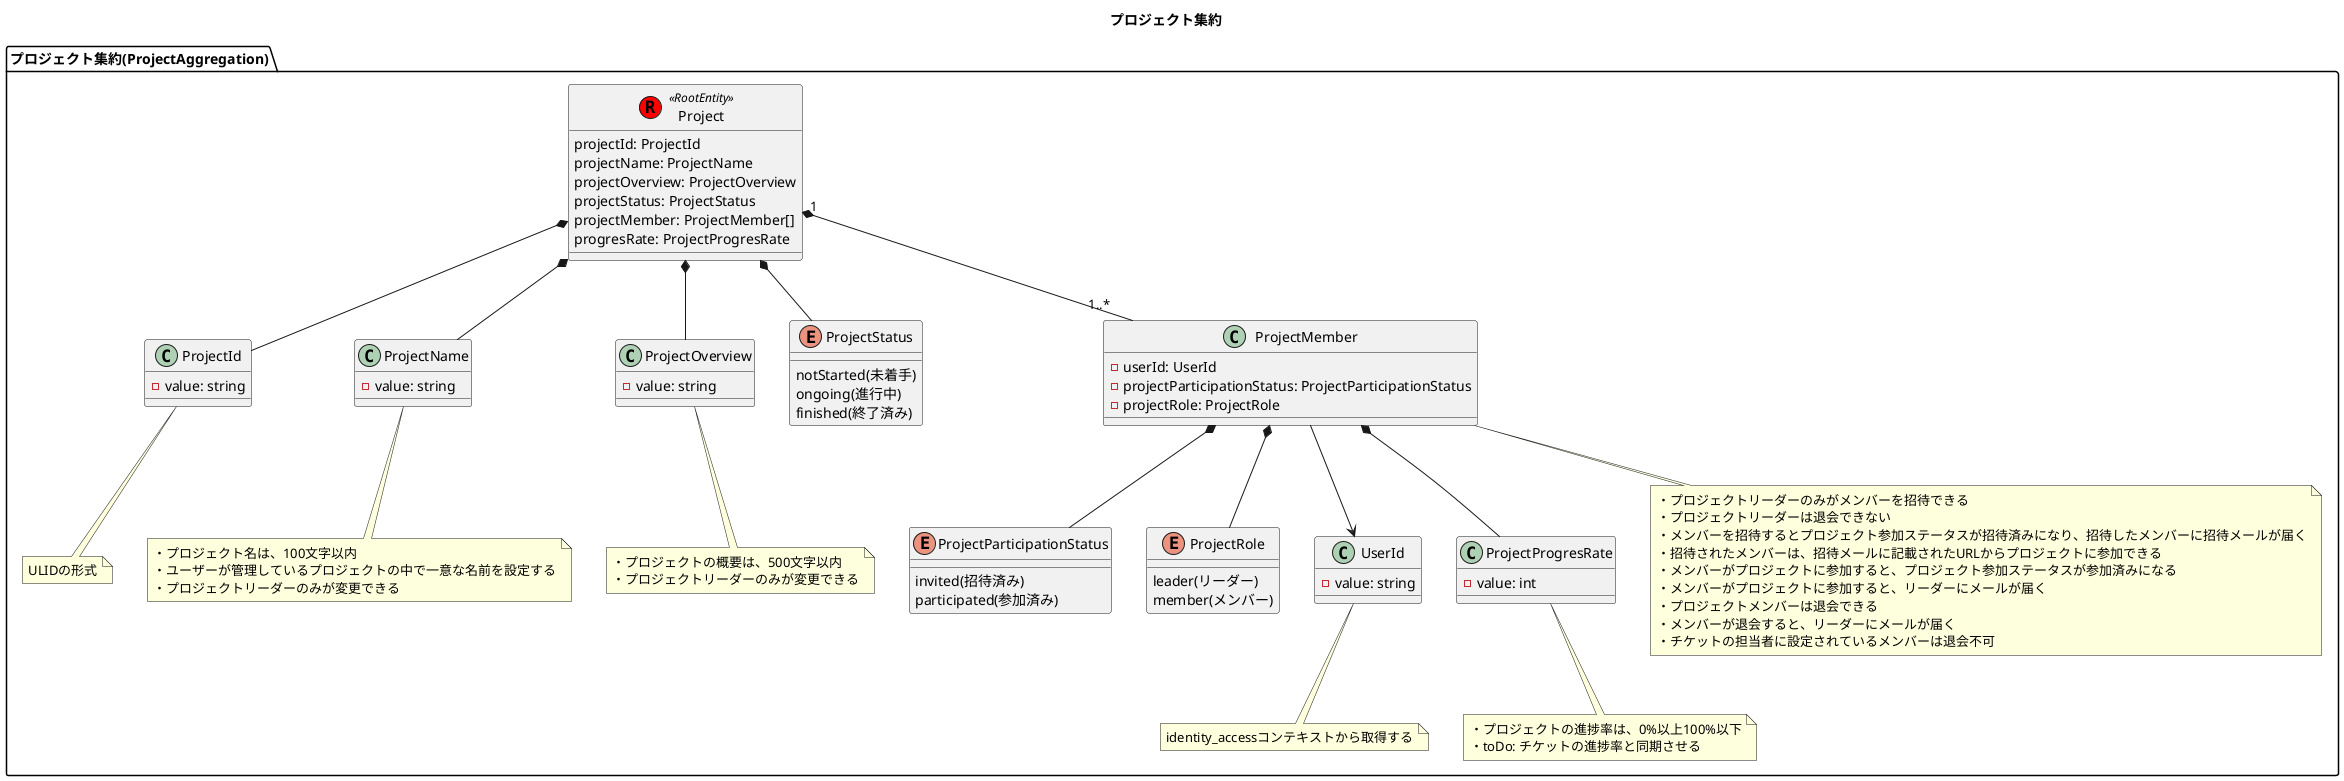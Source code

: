 @startuml プロジェクト集約

title プロジェクト集約

package "プロジェクト集約(ProjectAggregation)" {
    class Project << (R,red) RootEntity >> {
       projectId: ProjectId
       projectName: ProjectName
       projectOverview: ProjectOverview
       projectStatus: ProjectStatus
       projectMember: ProjectMember[]
       progresRate: ProjectProgresRate
    }

    class ProjectId {
        - value: string
    }

    class ProjectName {
        - value: string
    }

    class ProjectOverview {
        - value: string
    }

    enum ProjectStatus {
        notStarted(未着手)
        ongoing(進行中)
        finished(終了済み)
    }

    class ProjectMember {
        - userId: UserId
        - projectParticipationStatus: ProjectParticipationStatus
        - projectRole: ProjectRole
    }

    enum ProjectParticipationStatus {
        invited(招待済み)
        participated(参加済み)
    }

    enum ProjectRole {
        leader(リーダー)
        member(メンバー)
    }

    class UserId {
        - value: string
    }

    class ProjectProgresRate {
        - value: int
    }

    note bottom of ProjectId
        ULIDの形式
    end note

    note bottom of ProjectName
        ・プロジェクト名は、100文字以内
        ・ユーザーが管理しているプロジェクトの中で一意な名前を設定する
        ・プロジェクトリーダーのみが変更できる
    end note

    note bottom of ProjectOverview
        ・プロジェクトの概要は、500文字以内
        ・プロジェクトリーダーのみが変更できる
    end note

    note bottom of ProjectMember
        ・プロジェクトリーダーのみがメンバーを招待できる
        ・プロジェクトリーダーは退会できない
        ・メンバーを招待するとプロジェクト参加ステータスが招待済みになり、招待したメンバーに招待メールが届く
        ・招待されたメンバーは、招待メールに記載されたURLからプロジェクトに参加できる
        ・メンバーがプロジェクトに参加すると、プロジェクト参加ステータスが参加済みになる
        ・メンバーがプロジェクトに参加すると、リーダーにメールが届く
        ・プロジェクトメンバーは退会できる
        ・メンバーが退会すると、リーダーにメールが届く
        ・チケットの担当者に設定されているメンバーは退会不可
    end note

    note bottom of UserId
        identity_accessコンテキストから取得する
    end note

    note bottom of ProjectProgresRate
        ・プロジェクトの進捗率は、0%以上100%以下
        ・toDo: チケットの進捗率と同期させる
    end note

    Project *-down- ProjectId
    Project *-down- ProjectName
    Project *-down- ProjectOverview
    Project *-down- ProjectStatus
    Project "1" *-down- "1..*" ProjectMember
    ProjectMember *-down- ProjectProgresRate
    ProjectMember -down-> UserId
    ProjectMember *-down- ProjectParticipationStatus
    ProjectMember *-down- ProjectRole
}

@enduml